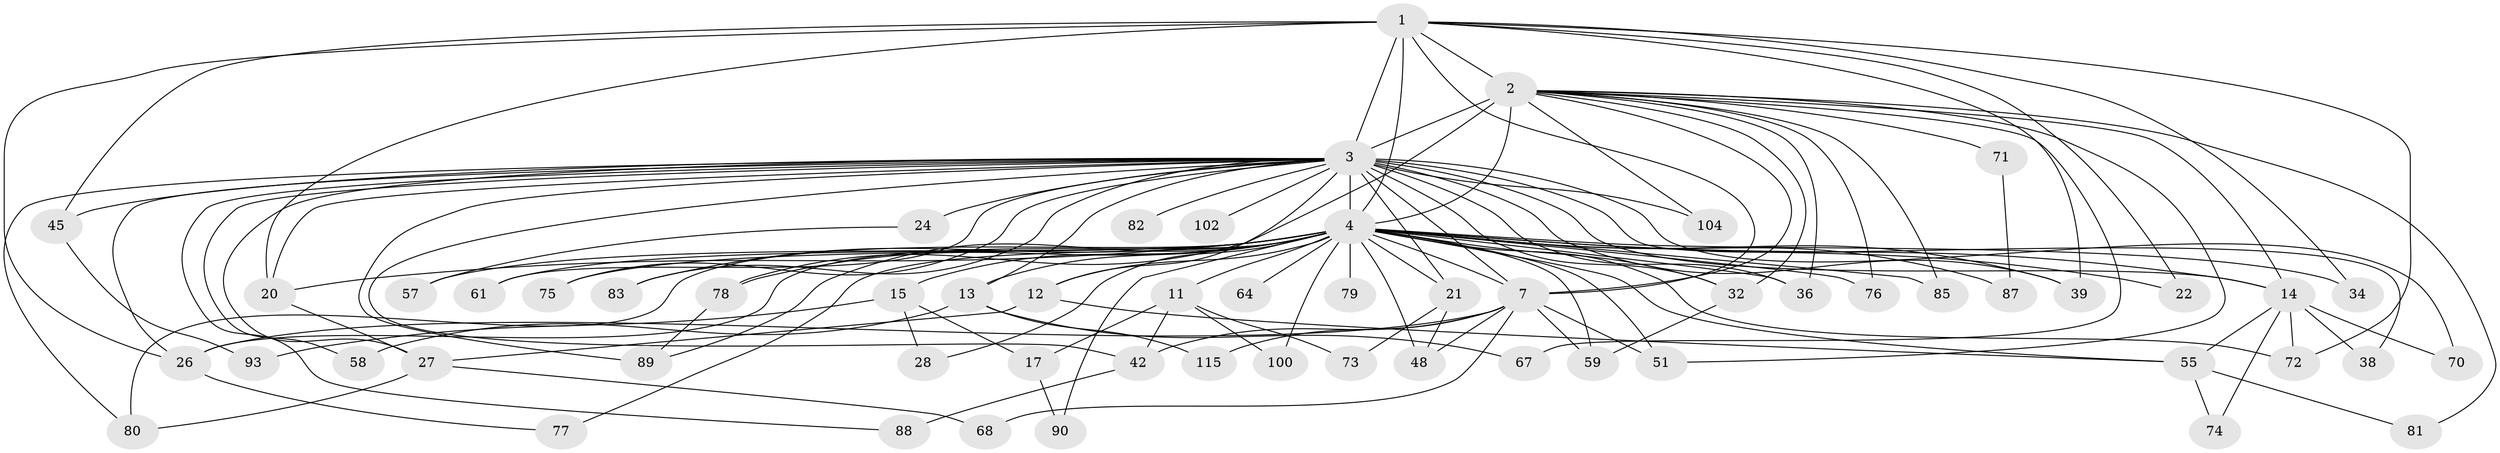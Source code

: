 // original degree distribution, {17: 0.008403361344537815, 15: 0.008403361344537815, 26: 0.008403361344537815, 30: 0.008403361344537815, 35: 0.008403361344537815, 20: 0.008403361344537815, 18: 0.01680672268907563, 23: 0.008403361344537815, 22: 0.008403361344537815, 8: 0.008403361344537815, 4: 0.09243697478991597, 6: 0.01680672268907563, 5: 0.058823529411764705, 7: 0.008403361344537815, 3: 0.18487394957983194, 2: 0.5462184873949579}
// Generated by graph-tools (version 1.1) at 2025/13/03/09/25 04:13:41]
// undirected, 59 vertices, 126 edges
graph export_dot {
graph [start="1"]
  node [color=gray90,style=filled];
  1;
  2 [super="+9"];
  3 [super="+6+10"];
  4 [super="+106+5+49+18+25"];
  7 [super="+43+94"];
  11;
  12;
  13 [super="+60"];
  14 [super="+40+66"];
  15;
  17;
  20;
  21 [super="+62"];
  22 [super="+31"];
  24;
  26 [super="+99"];
  27 [super="+69"];
  28;
  32 [super="+86+46"];
  34;
  36 [super="+113"];
  38;
  39 [super="+84"];
  42 [super="+109"];
  45 [super="+63"];
  48 [super="+105+50"];
  51 [super="+56"];
  55;
  57;
  58 [super="+119"];
  59;
  61;
  64;
  67;
  68;
  70;
  71;
  72 [super="+95"];
  73;
  74;
  75;
  76;
  77;
  78;
  79;
  80 [super="+97"];
  81;
  82 [super="+91"];
  83;
  85;
  87;
  88;
  89 [super="+108"];
  90;
  93;
  100 [super="+107"];
  102;
  104;
  115;
  1 -- 2 [weight=2];
  1 -- 3 [weight=3];
  1 -- 4 [weight=3];
  1 -- 7;
  1 -- 20;
  1 -- 22;
  1 -- 26;
  1 -- 34;
  1 -- 45;
  1 -- 72;
  1 -- 39 [weight=2];
  2 -- 3 [weight=6];
  2 -- 4 [weight=10];
  2 -- 7 [weight=2];
  2 -- 67;
  2 -- 81;
  2 -- 104;
  2 -- 36 [weight=2];
  2 -- 14 [weight=2];
  2 -- 32 [weight=2];
  2 -- 71;
  2 -- 76;
  2 -- 78;
  2 -- 51;
  2 -- 85;
  3 -- 4 [weight=16];
  3 -- 7 [weight=4];
  3 -- 12;
  3 -- 13 [weight=2];
  3 -- 20;
  3 -- 21;
  3 -- 24 [weight=2];
  3 -- 27;
  3 -- 39;
  3 -- 75;
  3 -- 82 [weight=3];
  3 -- 83;
  3 -- 89 [weight=2];
  3 -- 102 [weight=2];
  3 -- 104;
  3 -- 14;
  3 -- 36;
  3 -- 38;
  3 -- 58 [weight=2];
  3 -- 61;
  3 -- 26;
  3 -- 32;
  3 -- 70;
  3 -- 42;
  3 -- 45 [weight=2];
  3 -- 80;
  3 -- 88;
  4 -- 7 [weight=5];
  4 -- 12;
  4 -- 15 [weight=2];
  4 -- 22 [weight=2];
  4 -- 28;
  4 -- 39;
  4 -- 48 [weight=3];
  4 -- 51 [weight=2];
  4 -- 64 [weight=2];
  4 -- 75;
  4 -- 90;
  4 -- 11 [weight=4];
  4 -- 13;
  4 -- 14 [weight=2];
  4 -- 21 [weight=2];
  4 -- 26;
  4 -- 32;
  4 -- 34;
  4 -- 36;
  4 -- 55;
  4 -- 57;
  4 -- 59;
  4 -- 72;
  4 -- 76;
  4 -- 77;
  4 -- 78;
  4 -- 79 [weight=2];
  4 -- 80;
  4 -- 83;
  4 -- 85;
  4 -- 87;
  4 -- 89;
  4 -- 100;
  4 -- 61;
  4 -- 20;
  7 -- 26;
  7 -- 42;
  7 -- 59;
  7 -- 68;
  7 -- 115;
  7 -- 51;
  7 -- 48;
  11 -- 17;
  11 -- 42;
  11 -- 73;
  11 -- 100;
  12 -- 55;
  12 -- 27;
  13 -- 67;
  13 -- 115;
  13 -- 58;
  14 -- 38;
  14 -- 70;
  14 -- 55;
  14 -- 72;
  14 -- 74;
  15 -- 17;
  15 -- 28;
  15 -- 93;
  17 -- 90;
  20 -- 27;
  21 -- 48;
  21 -- 73;
  24 -- 57;
  26 -- 77;
  27 -- 68;
  27 -- 80;
  32 -- 59;
  42 -- 88;
  45 -- 93;
  55 -- 74;
  55 -- 81;
  71 -- 87;
  78 -- 89;
}

